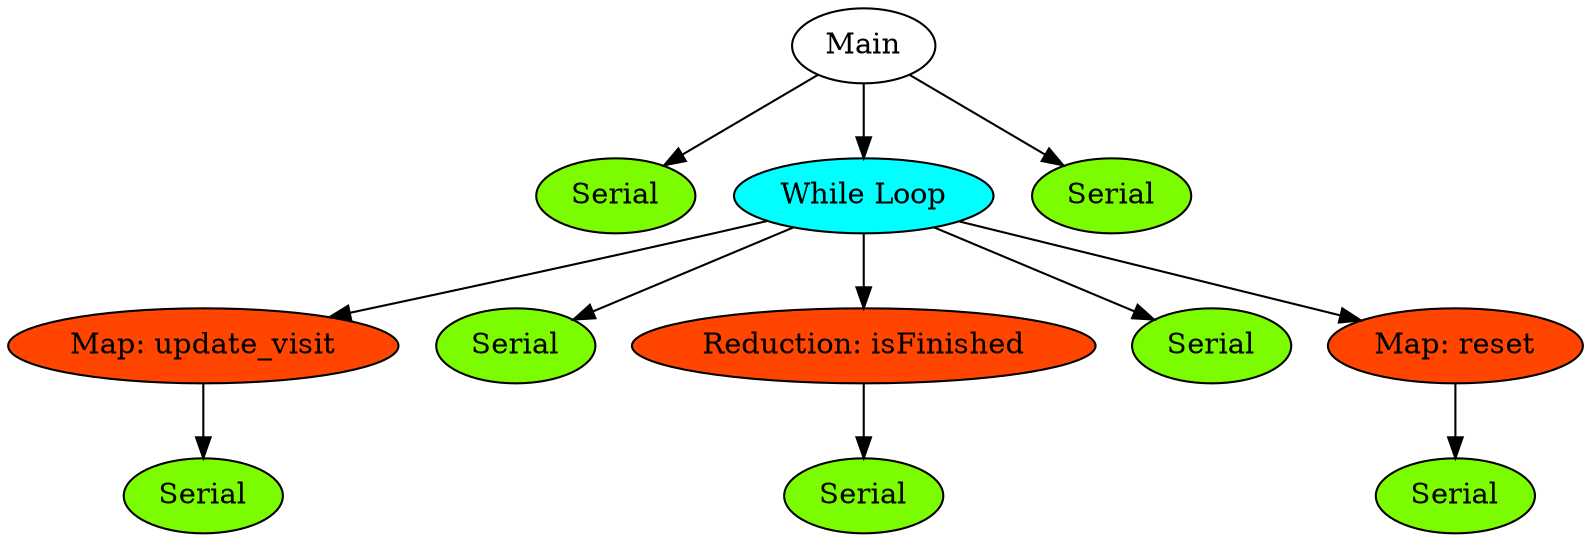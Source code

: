 // Abstract Pattern Tree
digraph {
	"80CD5lbDgErQfi5pMqyH" [label=Main]
	qM6RggM5DtsL7ZeLWHgH [label=Serial fillcolor=lawngreen style=filled]
	LRvGSoS2A3ATvRpJUfAC [label="While Loop" fillcolor=cyan style=filled]
	"4tNMPpuhDzb1GElO4A21" [label="Map: update_visit" fillcolor=orangered style=filled]
	hFpkEWV3y8H9nrLlP7KN [label=Serial fillcolor=lawngreen style=filled]
	xPF9gadYH9Ku0T8zfT6n [label=Serial fillcolor=lawngreen style=filled]
	LcxejZSVyjXBmiINff6b [label="Reduction: isFinished" fillcolor=orangered style=filled]
	"88hNmBqkvIMshzLRCVj3" [label=Serial fillcolor=lawngreen style=filled]
	JNSg1KJvedTMdQiP45O9 [label=Serial fillcolor=lawngreen style=filled]
	lHfayYtG0ZcRWi6dLZKJ [label="Map: reset" fillcolor=orangered style=filled]
	qNBvty0uAIU5IDFutUNi [label=Serial fillcolor=lawngreen style=filled]
	Fy1yzcJGArZRyk0fzBRA [label=Serial fillcolor=lawngreen style=filled]
	"80CD5lbDgErQfi5pMqyH" -> qM6RggM5DtsL7ZeLWHgH
	"80CD5lbDgErQfi5pMqyH" -> LRvGSoS2A3ATvRpJUfAC
	LRvGSoS2A3ATvRpJUfAC -> "4tNMPpuhDzb1GElO4A21"
	"4tNMPpuhDzb1GElO4A21" -> hFpkEWV3y8H9nrLlP7KN
	LRvGSoS2A3ATvRpJUfAC -> xPF9gadYH9Ku0T8zfT6n
	LRvGSoS2A3ATvRpJUfAC -> LcxejZSVyjXBmiINff6b
	LcxejZSVyjXBmiINff6b -> "88hNmBqkvIMshzLRCVj3"
	LRvGSoS2A3ATvRpJUfAC -> JNSg1KJvedTMdQiP45O9
	LRvGSoS2A3ATvRpJUfAC -> lHfayYtG0ZcRWi6dLZKJ
	lHfayYtG0ZcRWi6dLZKJ -> qNBvty0uAIU5IDFutUNi
	"80CD5lbDgErQfi5pMqyH" -> Fy1yzcJGArZRyk0fzBRA
}
